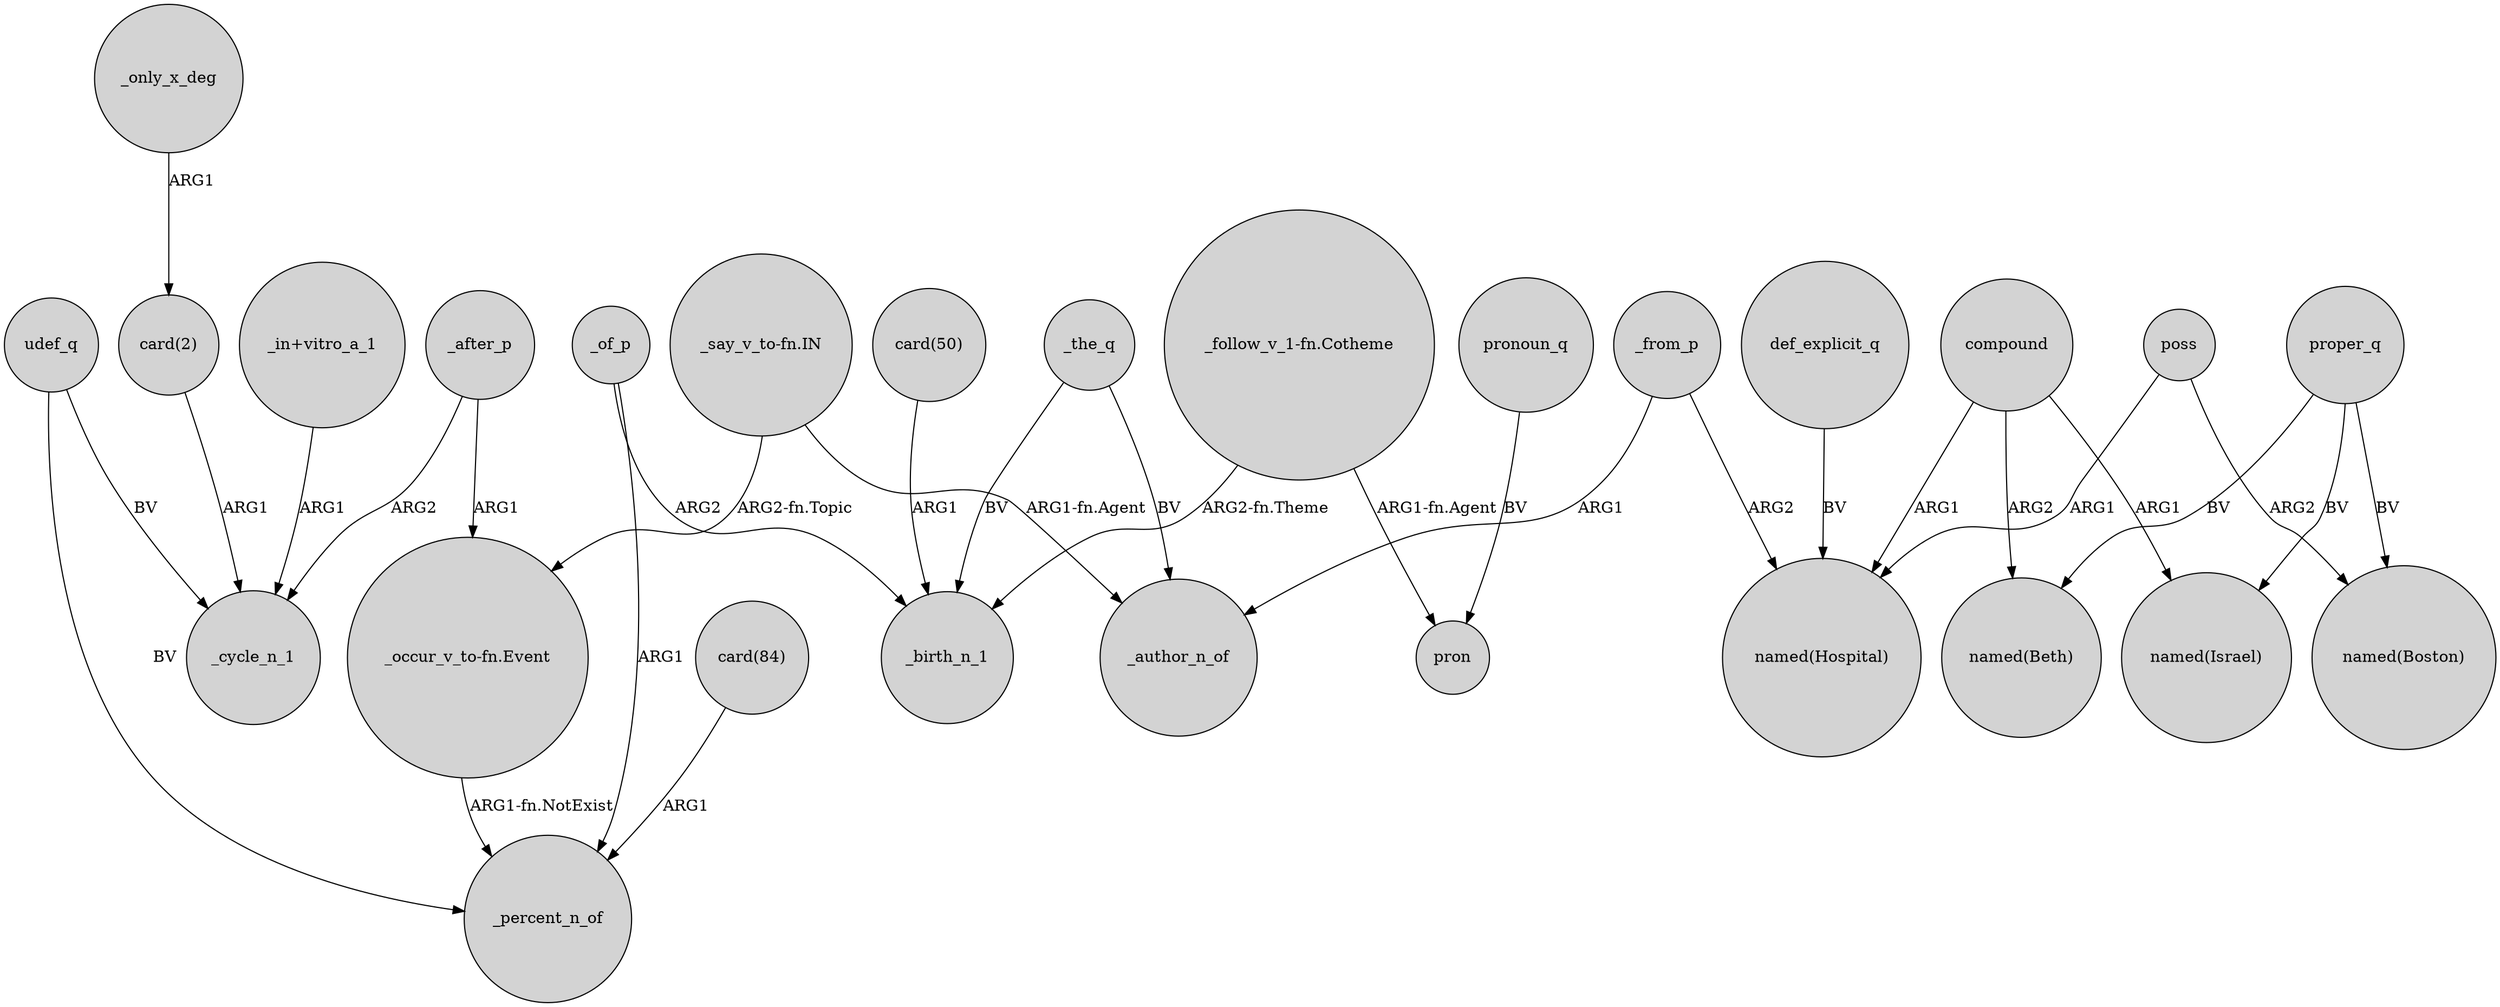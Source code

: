 digraph {
	node [shape=circle style=filled]
	_only_x_deg -> "card(2)" [label=ARG1]
	proper_q -> "named(Boston)" [label=BV]
	def_explicit_q -> "named(Hospital)" [label=BV]
	_the_q -> _author_n_of [label=BV]
	"_say_v_to-fn.IN" -> _author_n_of [label="ARG1-fn.Agent"]
	udef_q -> _cycle_n_1 [label=BV]
	"card(50)" -> _birth_n_1 [label=ARG1]
	"_say_v_to-fn.IN" -> "_occur_v_to-fn.Event" [label="ARG2-fn.Topic"]
	compound -> "named(Beth)" [label=ARG2]
	"_in+vitro_a_1" -> _cycle_n_1 [label=ARG1]
	compound -> "named(Israel)" [label=ARG1]
	_of_p -> _percent_n_of [label=ARG1]
	_the_q -> _birth_n_1 [label=BV]
	_from_p -> _author_n_of [label=ARG1]
	pronoun_q -> pron [label=BV]
	"card(84)" -> _percent_n_of [label=ARG1]
	"_occur_v_to-fn.Event" -> _percent_n_of [label="ARG1-fn.NotExist"]
	_after_p -> "_occur_v_to-fn.Event" [label=ARG1]
	_from_p -> "named(Hospital)" [label=ARG2]
	proper_q -> "named(Israel)" [label=BV]
	compound -> "named(Hospital)" [label=ARG1]
	"card(2)" -> _cycle_n_1 [label=ARG1]
	poss -> "named(Boston)" [label=ARG2]
	proper_q -> "named(Beth)" [label=BV]
	_of_p -> _birth_n_1 [label=ARG2]
	"_follow_v_1-fn.Cotheme" -> _birth_n_1 [label="ARG2-fn.Theme"]
	udef_q -> _percent_n_of [label=BV]
	poss -> "named(Hospital)" [label=ARG1]
	_after_p -> _cycle_n_1 [label=ARG2]
	"_follow_v_1-fn.Cotheme" -> pron [label="ARG1-fn.Agent"]
}
